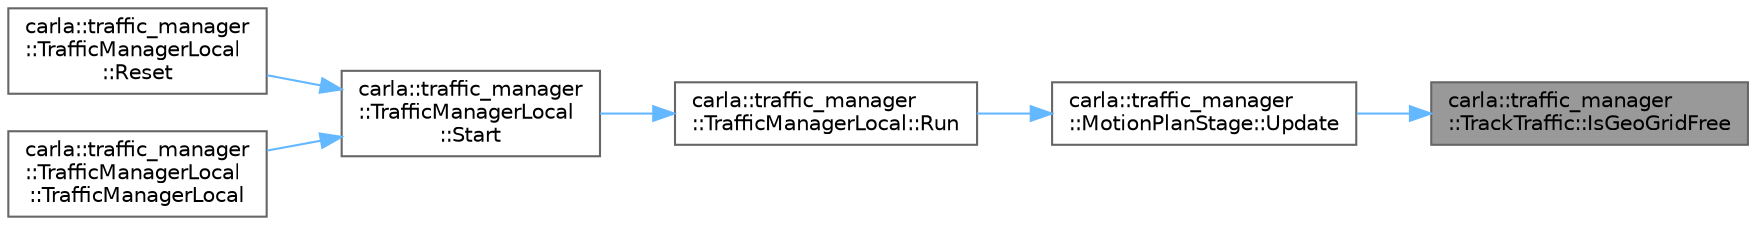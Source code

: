 digraph "carla::traffic_manager::TrackTraffic::IsGeoGridFree"
{
 // INTERACTIVE_SVG=YES
 // LATEX_PDF_SIZE
  bgcolor="transparent";
  edge [fontname=Helvetica,fontsize=10,labelfontname=Helvetica,labelfontsize=10];
  node [fontname=Helvetica,fontsize=10,shape=box,height=0.2,width=0.4];
  rankdir="RL";
  Node1 [id="Node000001",label="carla::traffic_manager\l::TrackTraffic::IsGeoGridFree",height=0.2,width=0.4,color="gray40", fillcolor="grey60", style="filled", fontcolor="black",tooltip=" "];
  Node1 -> Node2 [id="edge1_Node000001_Node000002",dir="back",color="steelblue1",style="solid",tooltip=" "];
  Node2 [id="Node000002",label="carla::traffic_manager\l::MotionPlanStage::Update",height=0.2,width=0.4,color="grey40", fillcolor="white", style="filled",URL="$dd/df9/classcarla_1_1traffic__manager_1_1MotionPlanStage.html#a7a57d649d96daccb2e2ee9780f24c4ec",tooltip=" "];
  Node2 -> Node3 [id="edge2_Node000002_Node000003",dir="back",color="steelblue1",style="solid",tooltip=" "];
  Node3 [id="Node000003",label="carla::traffic_manager\l::TrafficManagerLocal::Run",height=0.2,width=0.4,color="grey40", fillcolor="white", style="filled",URL="$da/d0f/classcarla_1_1traffic__manager_1_1TrafficManagerLocal.html#a6d67cce3d0e5a48056645270364fe637",tooltip="Initiates thread to run the TrafficManager sequentially."];
  Node3 -> Node4 [id="edge3_Node000003_Node000004",dir="back",color="steelblue1",style="solid",tooltip=" "];
  Node4 [id="Node000004",label="carla::traffic_manager\l::TrafficManagerLocal\l::Start",height=0.2,width=0.4,color="grey40", fillcolor="white", style="filled",URL="$da/d0f/classcarla_1_1traffic__manager_1_1TrafficManagerLocal.html#a1ffbdb0bed64f385437d2820a90286d0",tooltip="To start the TrafficManager."];
  Node4 -> Node5 [id="edge4_Node000004_Node000005",dir="back",color="steelblue1",style="solid",tooltip=" "];
  Node5 [id="Node000005",label="carla::traffic_manager\l::TrafficManagerLocal\l::Reset",height=0.2,width=0.4,color="grey40", fillcolor="white", style="filled",URL="$da/d0f/classcarla_1_1traffic__manager_1_1TrafficManagerLocal.html#a1639db97ccf27a801b92fadabd611755",tooltip="To reset the traffic manager."];
  Node4 -> Node6 [id="edge5_Node000004_Node000006",dir="back",color="steelblue1",style="solid",tooltip=" "];
  Node6 [id="Node000006",label="carla::traffic_manager\l::TrafficManagerLocal\l::TrafficManagerLocal",height=0.2,width=0.4,color="grey40", fillcolor="white", style="filled",URL="$da/d0f/classcarla_1_1traffic__manager_1_1TrafficManagerLocal.html#a75976d36f4213ab24e79e3ea2dcd280a",tooltip="Private constructor for singleton lifecycle management."];
}
